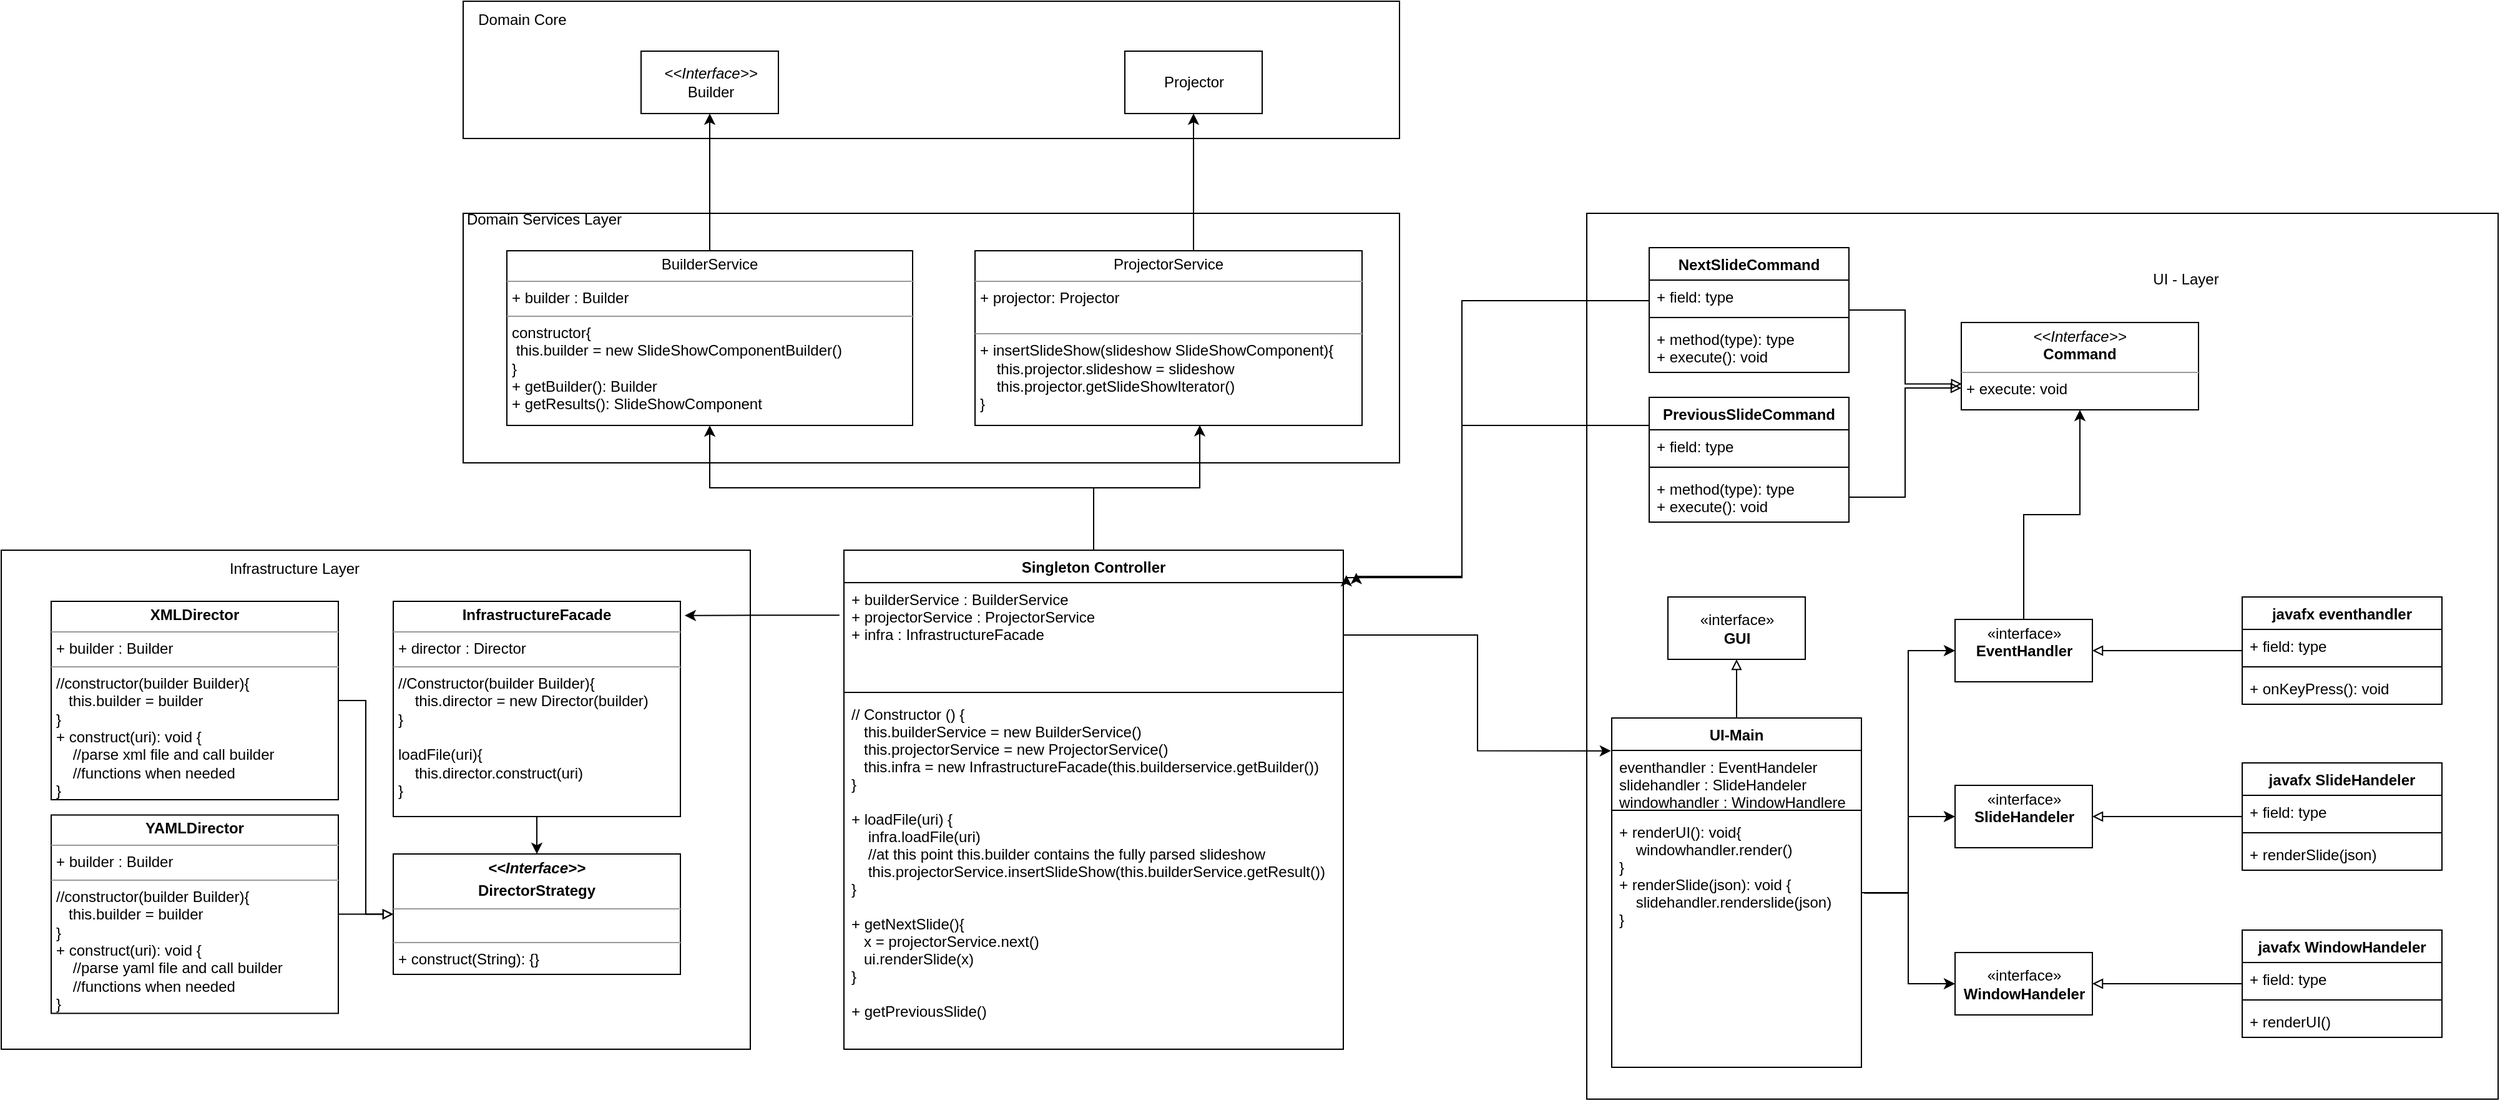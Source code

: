 <mxfile version="20.4.0" type="device"><diagram id="mF3JP67GUEm6fDHGaowB" name="Page-1"><mxGraphModel dx="3408" dy="814" grid="1" gridSize="10" guides="1" tooltips="1" connect="1" arrows="1" fold="1" page="1" pageScale="1" pageWidth="1654" pageHeight="2336" math="0" shadow="0"><root><mxCell id="0"/><mxCell id="1" parent="0"/><mxCell id="5RUUczxLZr58IcCoSrDL-72" value="" style="rounded=0;whiteSpace=wrap;html=1;" parent="1" vertex="1"><mxGeometry x="1240" y="200" width="730" height="710" as="geometry"/></mxCell><mxCell id="5RUUczxLZr58IcCoSrDL-5" value="" style="rounded=0;whiteSpace=wrap;html=1;" parent="1" vertex="1"><mxGeometry x="340" y="30" width="750" height="110" as="geometry"/></mxCell><mxCell id="M1DCnOVMe1FgR4olCZar-26" value="" style="rounded=0;whiteSpace=wrap;html=1;" parent="1" vertex="1"><mxGeometry x="340" y="200" width="750" height="200" as="geometry"/></mxCell><mxCell id="M1DCnOVMe1FgR4olCZar-16" value="" style="rounded=0;whiteSpace=wrap;html=1;" parent="1" vertex="1"><mxGeometry x="-30" y="470" width="600" height="400" as="geometry"/></mxCell><mxCell id="if9F0GtxYKwciyiOkwO_-5" style="edgeStyle=orthogonalEdgeStyle;rounded=0;orthogonalLoop=1;jettySize=auto;html=1;entryX=0.5;entryY=1;entryDx=0;entryDy=0;" edge="1" parent="1" source="M1DCnOVMe1FgR4olCZar-1" target="if9F0GtxYKwciyiOkwO_-2"><mxGeometry relative="1" as="geometry"/></mxCell><mxCell id="if9F0GtxYKwciyiOkwO_-10" style="edgeStyle=orthogonalEdgeStyle;rounded=0;orthogonalLoop=1;jettySize=auto;html=1;entryX=0.579;entryY=0.998;entryDx=0;entryDy=0;entryPerimeter=0;" edge="1" parent="1" source="M1DCnOVMe1FgR4olCZar-1" target="M1DCnOVMe1FgR4olCZar-18"><mxGeometry relative="1" as="geometry"><Array as="points"><mxPoint x="845" y="420"/><mxPoint x="930" y="420"/><mxPoint x="930" y="370"/></Array></mxGeometry></mxCell><mxCell id="M1DCnOVMe1FgR4olCZar-1" value="Singleton Controller" style="swimlane;fontStyle=1;align=center;verticalAlign=top;childLayout=stackLayout;horizontal=1;startSize=26;horizontalStack=0;resizeParent=1;resizeParentMax=0;resizeLast=0;collapsible=1;marginBottom=0;" parent="1" vertex="1"><mxGeometry x="645" y="470" width="400" height="400" as="geometry"/></mxCell><mxCell id="M1DCnOVMe1FgR4olCZar-2" value="+ builderService : BuilderService&#10;+ projectorService : ProjectorService&#10;+ infra : InfrastructureFacade" style="text;strokeColor=none;fillColor=none;align=left;verticalAlign=top;spacingLeft=4;spacingRight=4;overflow=hidden;rotatable=0;points=[[0,0.5],[1,0.5]];portConstraint=eastwest;" parent="M1DCnOVMe1FgR4olCZar-1" vertex="1"><mxGeometry y="26" width="400" height="84" as="geometry"/></mxCell><mxCell id="M1DCnOVMe1FgR4olCZar-3" value="" style="line;strokeWidth=1;fillColor=none;align=left;verticalAlign=middle;spacingTop=-1;spacingLeft=3;spacingRight=3;rotatable=0;labelPosition=right;points=[];portConstraint=eastwest;strokeColor=inherit;" parent="M1DCnOVMe1FgR4olCZar-1" vertex="1"><mxGeometry y="110" width="400" height="8" as="geometry"/></mxCell><mxCell id="M1DCnOVMe1FgR4olCZar-4" value="// Constructor () {&#10;   this.builderService = new BuilderService()&#10;   this.projectorService = new ProjectorService()&#10;   this.infra = new InfrastructureFacade(this.builderservice.getBuilder()) &#10;}&#10;&#10;+ loadFile(uri) {&#10;    infra.loadFile(uri)&#10;    //at this point this.builder contains the fully parsed slideshow&#10;    this.projectorService.insertSlideShow(this.builderService.getResult())&#10;}&#10;&#10;+ getNextSlide(){&#10;   x = projectorService.next()&#10;   ui.renderSlide(x)&#10;}&#10;&#10;+ getPreviousSlide()" style="text;strokeColor=none;fillColor=none;align=left;verticalAlign=top;spacingLeft=4;spacingRight=4;overflow=hidden;rotatable=0;points=[[0,0.5],[1,0.5]];portConstraint=eastwest;" parent="M1DCnOVMe1FgR4olCZar-1" vertex="1"><mxGeometry y="118" width="400" height="282" as="geometry"/></mxCell><mxCell id="if9F0GtxYKwciyiOkwO_-8" style="edgeStyle=orthogonalEdgeStyle;rounded=0;orthogonalLoop=1;jettySize=auto;html=1;entryX=0.5;entryY=0;entryDx=0;entryDy=0;" edge="1" parent="1" source="M1DCnOVMe1FgR4olCZar-5" target="if9F0GtxYKwciyiOkwO_-6"><mxGeometry relative="1" as="geometry"/></mxCell><mxCell id="M1DCnOVMe1FgR4olCZar-5" value="&lt;p style=&quot;margin:0px;margin-top:4px;text-align:center;&quot;&gt;&lt;b&gt;InfrastructureFacade&lt;/b&gt;&lt;/p&gt;&lt;hr size=&quot;1&quot;&gt;&lt;p style=&quot;margin:0px;margin-left:4px;&quot;&gt;+ director : Director&lt;br&gt;&lt;/p&gt;&lt;hr size=&quot;1&quot;&gt;&lt;p style=&quot;margin:0px;margin-left:4px;&quot;&gt;//Constructor(builder Builder){&lt;/p&gt;&lt;p style=&quot;margin:0px;margin-left:4px;&quot;&gt;&amp;nbsp; &amp;nbsp; this.director = new Director(builder)&lt;/p&gt;&lt;p style=&quot;margin:0px;margin-left:4px;&quot;&gt;}&lt;/p&gt;&lt;p style=&quot;margin:0px;margin-left:4px;&quot;&gt;&lt;br&gt;&lt;/p&gt;&lt;p style=&quot;margin:0px;margin-left:4px;&quot;&gt;loadFile(uri){&lt;/p&gt;&lt;p style=&quot;margin:0px;margin-left:4px;&quot;&gt;&amp;nbsp; &amp;nbsp; this.director.construct(uri)&lt;/p&gt;&lt;p style=&quot;margin:0px;margin-left:4px;&quot;&gt;}&lt;/p&gt;&lt;p style=&quot;margin:0px;margin-left:4px;&quot;&gt;&lt;br&gt;&lt;/p&gt;&lt;p style=&quot;margin:0px;margin-left:4px;&quot;&gt;&lt;br&gt;&lt;/p&gt;" style="verticalAlign=top;align=left;overflow=fill;fontSize=12;fontFamily=Helvetica;html=1;" parent="1" vertex="1"><mxGeometry x="284" y="511" width="230" height="172.5" as="geometry"/></mxCell><mxCell id="M1DCnOVMe1FgR4olCZar-6" style="edgeStyle=orthogonalEdgeStyle;rounded=0;orthogonalLoop=1;jettySize=auto;html=1;entryX=1.015;entryY=0.066;entryDx=0;entryDy=0;exitX=-0.009;exitY=0.311;exitDx=0;exitDy=0;exitPerimeter=0;entryPerimeter=0;" parent="1" source="M1DCnOVMe1FgR4olCZar-2" target="M1DCnOVMe1FgR4olCZar-5" edge="1"><mxGeometry relative="1" as="geometry"/></mxCell><mxCell id="M1DCnOVMe1FgR4olCZar-17" value="Infrastructure Layer" style="text;html=1;strokeColor=none;fillColor=none;align=center;verticalAlign=middle;whiteSpace=wrap;rounded=0;" parent="1" vertex="1"><mxGeometry x="120" y="470" width="170" height="30" as="geometry"/></mxCell><mxCell id="M1DCnOVMe1FgR4olCZar-29" style="edgeStyle=orthogonalEdgeStyle;rounded=0;orthogonalLoop=1;jettySize=auto;html=1;entryX=0.5;entryY=1;entryDx=0;entryDy=0;endArrow=classic;endFill=1;exitX=0.5;exitY=0;exitDx=0;exitDy=0;" parent="1" source="M1DCnOVMe1FgR4olCZar-18" target="M1DCnOVMe1FgR4olCZar-28" edge="1"><mxGeometry relative="1" as="geometry"><Array as="points"><mxPoint x="925" y="140"/><mxPoint x="925" y="140"/></Array></mxGeometry></mxCell><mxCell id="M1DCnOVMe1FgR4olCZar-18" value="&lt;p style=&quot;margin:0px;margin-top:4px;text-align:center;&quot;&gt;ProjectorService&lt;/p&gt;&lt;hr size=&quot;1&quot;&gt;&lt;p style=&quot;margin:0px;margin-left:4px;&quot;&gt;+ projector: Projector&lt;/p&gt;&lt;p style=&quot;margin:0px;margin-left:4px;&quot;&gt;&lt;br&gt;&lt;/p&gt;&lt;hr size=&quot;1&quot;&gt;&lt;p style=&quot;margin:0px;margin-left:4px;&quot;&gt;+ insertSlideShow(slideshow SlideShowComponent){&lt;/p&gt;&lt;p style=&quot;margin:0px;margin-left:4px;&quot;&gt;&amp;nbsp; &amp;nbsp; this.projector.slideshow = slideshow&lt;/p&gt;&lt;p style=&quot;margin:0px;margin-left:4px;&quot;&gt;&amp;nbsp; &amp;nbsp; this.projector.getSlideShowIterator()&lt;/p&gt;&lt;p style=&quot;margin:0px;margin-left:4px;&quot;&gt;}&lt;/p&gt;" style="verticalAlign=top;align=left;overflow=fill;fontSize=12;fontFamily=Helvetica;html=1;" parent="1" vertex="1"><mxGeometry x="750" y="230" width="310" height="140" as="geometry"/></mxCell><mxCell id="M1DCnOVMe1FgR4olCZar-27" value="Domain Services Layer" style="text;html=1;strokeColor=none;fillColor=none;align=center;verticalAlign=middle;whiteSpace=wrap;rounded=0;" parent="1" vertex="1"><mxGeometry x="320" y="190" width="170" height="30" as="geometry"/></mxCell><mxCell id="M1DCnOVMe1FgR4olCZar-28" value="Projector" style="html=1;" parent="1" vertex="1"><mxGeometry x="870" y="70" width="110" height="50" as="geometry"/></mxCell><mxCell id="5RUUczxLZr58IcCoSrDL-1" value="&lt;i&gt;&amp;lt;&amp;lt;Interface&amp;gt;&amp;gt;&lt;/i&gt;&lt;br&gt;Builder" style="html=1;" parent="1" vertex="1"><mxGeometry x="482.5" y="70" width="110" height="50" as="geometry"/></mxCell><mxCell id="5RUUczxLZr58IcCoSrDL-6" value="Domain Core" style="text;html=1;strokeColor=none;fillColor=none;align=center;verticalAlign=middle;whiteSpace=wrap;rounded=0;" parent="1" vertex="1"><mxGeometry x="340" y="30" width="95" height="30" as="geometry"/></mxCell><mxCell id="5RUUczxLZr58IcCoSrDL-14" style="edgeStyle=orthogonalEdgeStyle;rounded=0;orthogonalLoop=1;jettySize=auto;html=1;entryX=0.5;entryY=1;entryDx=0;entryDy=0;endArrow=block;endFill=0;" parent="1" source="5RUUczxLZr58IcCoSrDL-7" target="5RUUczxLZr58IcCoSrDL-12" edge="1"><mxGeometry relative="1" as="geometry"/></mxCell><mxCell id="5RUUczxLZr58IcCoSrDL-61" style="edgeStyle=orthogonalEdgeStyle;rounded=0;orthogonalLoop=1;jettySize=auto;html=1;entryX=0;entryY=0.5;entryDx=0;entryDy=0;startArrow=none;startFill=0;endArrow=classic;endFill=1;" parent="1" source="5RUUczxLZr58IcCoSrDL-7" target="5RUUczxLZr58IcCoSrDL-53" edge="1"><mxGeometry relative="1" as="geometry"/></mxCell><mxCell id="5RUUczxLZr58IcCoSrDL-62" style="edgeStyle=orthogonalEdgeStyle;rounded=0;orthogonalLoop=1;jettySize=auto;html=1;entryX=0;entryY=0.5;entryDx=0;entryDy=0;startArrow=none;startFill=0;endArrow=classic;endFill=1;" parent="1" source="5RUUczxLZr58IcCoSrDL-7" target="5RUUczxLZr58IcCoSrDL-60" edge="1"><mxGeometry relative="1" as="geometry"/></mxCell><mxCell id="5RUUczxLZr58IcCoSrDL-7" value="UI-Main" style="swimlane;fontStyle=1;align=center;verticalAlign=top;childLayout=stackLayout;horizontal=1;startSize=26;horizontalStack=0;resizeParent=1;resizeParentMax=0;resizeLast=0;collapsible=1;marginBottom=0;" parent="1" vertex="1"><mxGeometry x="1260" y="604.5" width="200" height="280" as="geometry"/></mxCell><mxCell id="5RUUczxLZr58IcCoSrDL-8" value="eventhandler : EventHandeler&#10;slidehandler : SlideHandeler&#10;windowhandler : WindowHandlere" style="text;strokeColor=none;fillColor=none;align=left;verticalAlign=top;spacingLeft=4;spacingRight=4;overflow=hidden;rotatable=0;points=[[0,0.5],[1,0.5]];portConstraint=eastwest;" parent="5RUUczxLZr58IcCoSrDL-7" vertex="1"><mxGeometry y="26" width="200" height="44" as="geometry"/></mxCell><mxCell id="5RUUczxLZr58IcCoSrDL-9" value="" style="line;strokeWidth=1;fillColor=none;align=left;verticalAlign=middle;spacingTop=-1;spacingLeft=3;spacingRight=3;rotatable=0;labelPosition=right;points=[];portConstraint=eastwest;strokeColor=inherit;" parent="5RUUczxLZr58IcCoSrDL-7" vertex="1"><mxGeometry y="70" width="200" height="8" as="geometry"/></mxCell><mxCell id="5RUUczxLZr58IcCoSrDL-10" value="+ renderUI(): void{&#10;    windowhandler.render()&#10;}&#10;+ renderSlide(json): void {&#10;    slidehandler.renderslide(json)&#10;}" style="text;strokeColor=none;fillColor=none;align=left;verticalAlign=top;spacingLeft=4;spacingRight=4;overflow=hidden;rotatable=0;points=[[0,0.5],[1,0.5]];portConstraint=eastwest;" parent="5RUUczxLZr58IcCoSrDL-7" vertex="1"><mxGeometry y="78" width="200" height="202" as="geometry"/></mxCell><mxCell id="5RUUczxLZr58IcCoSrDL-12" value="«interface»&lt;br&gt;&lt;b&gt;GUI&lt;/b&gt;" style="html=1;" parent="1" vertex="1"><mxGeometry x="1305" y="507.5" width="110" height="50" as="geometry"/></mxCell><mxCell id="5RUUczxLZr58IcCoSrDL-21" style="edgeStyle=orthogonalEdgeStyle;rounded=0;orthogonalLoop=1;jettySize=auto;html=1;entryX=0.5;entryY=1;entryDx=0;entryDy=0;endArrow=classic;endFill=1;exitX=0.5;exitY=0;exitDx=0;exitDy=0;" parent="1" source="5RUUczxLZr58IcCoSrDL-50" target="5RUUczxLZr58IcCoSrDL-20" edge="1"><mxGeometry relative="1" as="geometry"/></mxCell><mxCell id="5RUUczxLZr58IcCoSrDL-51" style="edgeStyle=orthogonalEdgeStyle;rounded=0;orthogonalLoop=1;jettySize=auto;html=1;entryX=1;entryY=0.5;entryDx=0;entryDy=0;startArrow=none;startFill=0;endArrow=block;endFill=0;" parent="1" source="5RUUczxLZr58IcCoSrDL-15" target="5RUUczxLZr58IcCoSrDL-50" edge="1"><mxGeometry relative="1" as="geometry"/></mxCell><mxCell id="5RUUczxLZr58IcCoSrDL-15" value="javafx eventhandler" style="swimlane;fontStyle=1;align=center;verticalAlign=top;childLayout=stackLayout;horizontal=1;startSize=26;horizontalStack=0;resizeParent=1;resizeParentMax=0;resizeLast=0;collapsible=1;marginBottom=0;" parent="1" vertex="1"><mxGeometry x="1765" y="507.5" width="160" height="86" as="geometry"/></mxCell><mxCell id="5RUUczxLZr58IcCoSrDL-16" value="+ field: type" style="text;strokeColor=none;fillColor=none;align=left;verticalAlign=top;spacingLeft=4;spacingRight=4;overflow=hidden;rotatable=0;points=[[0,0.5],[1,0.5]];portConstraint=eastwest;" parent="5RUUczxLZr58IcCoSrDL-15" vertex="1"><mxGeometry y="26" width="160" height="26" as="geometry"/></mxCell><mxCell id="5RUUczxLZr58IcCoSrDL-17" value="" style="line;strokeWidth=1;fillColor=none;align=left;verticalAlign=middle;spacingTop=-1;spacingLeft=3;spacingRight=3;rotatable=0;labelPosition=right;points=[];portConstraint=eastwest;strokeColor=inherit;" parent="5RUUczxLZr58IcCoSrDL-15" vertex="1"><mxGeometry y="52" width="160" height="8" as="geometry"/></mxCell><mxCell id="5RUUczxLZr58IcCoSrDL-18" value="+ onKeyPress(): void" style="text;strokeColor=none;fillColor=none;align=left;verticalAlign=top;spacingLeft=4;spacingRight=4;overflow=hidden;rotatable=0;points=[[0,0.5],[1,0.5]];portConstraint=eastwest;" parent="5RUUczxLZr58IcCoSrDL-15" vertex="1"><mxGeometry y="60" width="160" height="26" as="geometry"/></mxCell><mxCell id="5RUUczxLZr58IcCoSrDL-20" value="&lt;p style=&quot;margin:0px;margin-top:4px;text-align:center;&quot;&gt;&lt;i&gt;&amp;lt;&amp;lt;Interface&amp;gt;&amp;gt;&lt;/i&gt;&lt;br&gt;&lt;b&gt;Command&lt;/b&gt;&lt;/p&gt;&lt;hr size=&quot;1&quot;&gt;&lt;p style=&quot;margin:0px;margin-left:4px;&quot;&gt;&lt;/p&gt;&lt;p style=&quot;margin:0px;margin-left:4px;&quot;&gt;+ execute: void&lt;/p&gt;" style="verticalAlign=top;align=left;overflow=fill;fontSize=12;fontFamily=Helvetica;html=1;" parent="1" vertex="1"><mxGeometry x="1540" y="287.5" width="190" height="70" as="geometry"/></mxCell><mxCell id="5RUUczxLZr58IcCoSrDL-26" style="edgeStyle=orthogonalEdgeStyle;rounded=0;orthogonalLoop=1;jettySize=auto;html=1;entryX=0.002;entryY=0.704;entryDx=0;entryDy=0;entryPerimeter=0;endArrow=block;endFill=0;" parent="1" source="5RUUczxLZr58IcCoSrDL-22" target="5RUUczxLZr58IcCoSrDL-20" edge="1"><mxGeometry relative="1" as="geometry"/></mxCell><mxCell id="5RUUczxLZr58IcCoSrDL-71" style="edgeStyle=orthogonalEdgeStyle;rounded=0;orthogonalLoop=1;jettySize=auto;html=1;startArrow=none;startFill=0;endArrow=classic;endFill=1;entryX=1.006;entryY=-0.071;entryDx=0;entryDy=0;entryPerimeter=0;" parent="1" source="5RUUczxLZr58IcCoSrDL-22" target="M1DCnOVMe1FgR4olCZar-2" edge="1"><mxGeometry relative="1" as="geometry"><mxPoint x="1110.0" y="440.0" as="targetPoint"/><Array as="points"><mxPoint x="1140" y="270"/><mxPoint x="1140" y="492"/></Array></mxGeometry></mxCell><mxCell id="5RUUczxLZr58IcCoSrDL-22" value="NextSlideCommand" style="swimlane;fontStyle=1;align=center;verticalAlign=top;childLayout=stackLayout;horizontal=1;startSize=26;horizontalStack=0;resizeParent=1;resizeParentMax=0;resizeLast=0;collapsible=1;marginBottom=0;" parent="1" vertex="1"><mxGeometry x="1290" y="227.5" width="160" height="100" as="geometry"/></mxCell><mxCell id="5RUUczxLZr58IcCoSrDL-23" value="+ field: type" style="text;strokeColor=none;fillColor=none;align=left;verticalAlign=top;spacingLeft=4;spacingRight=4;overflow=hidden;rotatable=0;points=[[0,0.5],[1,0.5]];portConstraint=eastwest;" parent="5RUUczxLZr58IcCoSrDL-22" vertex="1"><mxGeometry y="26" width="160" height="26" as="geometry"/></mxCell><mxCell id="5RUUczxLZr58IcCoSrDL-24" value="" style="line;strokeWidth=1;fillColor=none;align=left;verticalAlign=middle;spacingTop=-1;spacingLeft=3;spacingRight=3;rotatable=0;labelPosition=right;points=[];portConstraint=eastwest;strokeColor=inherit;" parent="5RUUczxLZr58IcCoSrDL-22" vertex="1"><mxGeometry y="52" width="160" height="8" as="geometry"/></mxCell><mxCell id="5RUUczxLZr58IcCoSrDL-25" value="+ method(type): type&#10;+ execute(): void" style="text;strokeColor=none;fillColor=none;align=left;verticalAlign=top;spacingLeft=4;spacingRight=4;overflow=hidden;rotatable=0;points=[[0,0.5],[1,0.5]];portConstraint=eastwest;" parent="5RUUczxLZr58IcCoSrDL-22" vertex="1"><mxGeometry y="60" width="160" height="40" as="geometry"/></mxCell><mxCell id="5RUUczxLZr58IcCoSrDL-34" style="edgeStyle=orthogonalEdgeStyle;rounded=0;orthogonalLoop=1;jettySize=auto;html=1;entryX=-0.003;entryY=0.094;entryDx=0;entryDy=0;entryPerimeter=0;startArrow=none;startFill=0;endArrow=classic;endFill=1;" parent="1" source="M1DCnOVMe1FgR4olCZar-2" target="5RUUczxLZr58IcCoSrDL-7" edge="1"><mxGeometry relative="1" as="geometry"/></mxCell><mxCell id="5RUUczxLZr58IcCoSrDL-54" style="edgeStyle=orthogonalEdgeStyle;rounded=0;orthogonalLoop=1;jettySize=auto;html=1;startArrow=none;startFill=0;endArrow=block;endFill=0;" parent="1" source="5RUUczxLZr58IcCoSrDL-35" target="5RUUczxLZr58IcCoSrDL-53" edge="1"><mxGeometry relative="1" as="geometry"/></mxCell><mxCell id="5RUUczxLZr58IcCoSrDL-35" value="javafx SlideHandeler" style="swimlane;fontStyle=1;align=center;verticalAlign=top;childLayout=stackLayout;horizontal=1;startSize=26;horizontalStack=0;resizeParent=1;resizeParentMax=0;resizeLast=0;collapsible=1;marginBottom=0;" parent="1" vertex="1"><mxGeometry x="1765" y="640.5" width="160" height="86" as="geometry"/></mxCell><mxCell id="5RUUczxLZr58IcCoSrDL-36" value="+ field: type" style="text;strokeColor=none;fillColor=none;align=left;verticalAlign=top;spacingLeft=4;spacingRight=4;overflow=hidden;rotatable=0;points=[[0,0.5],[1,0.5]];portConstraint=eastwest;" parent="5RUUczxLZr58IcCoSrDL-35" vertex="1"><mxGeometry y="26" width="160" height="26" as="geometry"/></mxCell><mxCell id="5RUUczxLZr58IcCoSrDL-37" value="" style="line;strokeWidth=1;fillColor=none;align=left;verticalAlign=middle;spacingTop=-1;spacingLeft=3;spacingRight=3;rotatable=0;labelPosition=right;points=[];portConstraint=eastwest;strokeColor=inherit;" parent="5RUUczxLZr58IcCoSrDL-35" vertex="1"><mxGeometry y="52" width="160" height="8" as="geometry"/></mxCell><mxCell id="5RUUczxLZr58IcCoSrDL-38" value="+ renderSlide(json)" style="text;strokeColor=none;fillColor=none;align=left;verticalAlign=top;spacingLeft=4;spacingRight=4;overflow=hidden;rotatable=0;points=[[0,0.5],[1,0.5]];portConstraint=eastwest;" parent="5RUUczxLZr58IcCoSrDL-35" vertex="1"><mxGeometry y="60" width="160" height="26" as="geometry"/></mxCell><mxCell id="5RUUczxLZr58IcCoSrDL-50" value="«interface»&lt;br&gt;&lt;b&gt;EventHandler&lt;br&gt;&lt;br&gt;&lt;/b&gt;" style="html=1;" parent="1" vertex="1"><mxGeometry x="1535" y="525.5" width="110" height="50" as="geometry"/></mxCell><mxCell id="5RUUczxLZr58IcCoSrDL-52" style="edgeStyle=orthogonalEdgeStyle;rounded=0;orthogonalLoop=1;jettySize=auto;html=1;entryX=0;entryY=0.5;entryDx=0;entryDy=0;startArrow=none;startFill=0;endArrow=classic;endFill=1;exitX=1.011;exitY=0.309;exitDx=0;exitDy=0;exitPerimeter=0;" parent="1" source="5RUUczxLZr58IcCoSrDL-10" target="5RUUczxLZr58IcCoSrDL-50" edge="1"><mxGeometry relative="1" as="geometry"/></mxCell><mxCell id="5RUUczxLZr58IcCoSrDL-53" value="«interface»&lt;br&gt;&lt;b&gt;SlideHandeler&lt;br&gt;&lt;br&gt;&lt;/b&gt;" style="html=1;" parent="1" vertex="1"><mxGeometry x="1535" y="658.5" width="110" height="50" as="geometry"/></mxCell><mxCell id="5RUUczxLZr58IcCoSrDL-55" style="edgeStyle=orthogonalEdgeStyle;rounded=0;orthogonalLoop=1;jettySize=auto;html=1;startArrow=none;startFill=0;endArrow=block;endFill=0;" parent="1" source="5RUUczxLZr58IcCoSrDL-56" target="5RUUczxLZr58IcCoSrDL-60" edge="1"><mxGeometry relative="1" as="geometry"/></mxCell><mxCell id="5RUUczxLZr58IcCoSrDL-56" value="javafx WindowHandeler" style="swimlane;fontStyle=1;align=center;verticalAlign=top;childLayout=stackLayout;horizontal=1;startSize=26;horizontalStack=0;resizeParent=1;resizeParentMax=0;resizeLast=0;collapsible=1;marginBottom=0;" parent="1" vertex="1"><mxGeometry x="1765" y="774.5" width="160" height="86" as="geometry"/></mxCell><mxCell id="5RUUczxLZr58IcCoSrDL-57" value="+ field: type" style="text;strokeColor=none;fillColor=none;align=left;verticalAlign=top;spacingLeft=4;spacingRight=4;overflow=hidden;rotatable=0;points=[[0,0.5],[1,0.5]];portConstraint=eastwest;" parent="5RUUczxLZr58IcCoSrDL-56" vertex="1"><mxGeometry y="26" width="160" height="26" as="geometry"/></mxCell><mxCell id="5RUUczxLZr58IcCoSrDL-58" value="" style="line;strokeWidth=1;fillColor=none;align=left;verticalAlign=middle;spacingTop=-1;spacingLeft=3;spacingRight=3;rotatable=0;labelPosition=right;points=[];portConstraint=eastwest;strokeColor=inherit;" parent="5RUUczxLZr58IcCoSrDL-56" vertex="1"><mxGeometry y="52" width="160" height="8" as="geometry"/></mxCell><mxCell id="5RUUczxLZr58IcCoSrDL-59" value="+ renderUI()" style="text;strokeColor=none;fillColor=none;align=left;verticalAlign=top;spacingLeft=4;spacingRight=4;overflow=hidden;rotatable=0;points=[[0,0.5],[1,0.5]];portConstraint=eastwest;" parent="5RUUczxLZr58IcCoSrDL-56" vertex="1"><mxGeometry y="60" width="160" height="26" as="geometry"/></mxCell><mxCell id="5RUUczxLZr58IcCoSrDL-60" value="«interface»&lt;br&gt;&lt;b&gt;WindowHandeler&lt;br&gt;&lt;/b&gt;" style="html=1;" parent="1" vertex="1"><mxGeometry x="1535" y="792.5" width="110" height="50" as="geometry"/></mxCell><mxCell id="5RUUczxLZr58IcCoSrDL-70" style="edgeStyle=orthogonalEdgeStyle;rounded=0;orthogonalLoop=1;jettySize=auto;html=1;entryX=1.026;entryY=-0.093;entryDx=0;entryDy=0;entryPerimeter=0;startArrow=none;startFill=0;endArrow=classic;endFill=1;" parent="1" source="5RUUczxLZr58IcCoSrDL-65" target="M1DCnOVMe1FgR4olCZar-2" edge="1"><mxGeometry relative="1" as="geometry"><Array as="points"><mxPoint x="1140" y="370"/><mxPoint x="1140" y="491"/></Array></mxGeometry></mxCell><mxCell id="5RUUczxLZr58IcCoSrDL-65" value="PreviousSlideCommand" style="swimlane;fontStyle=1;align=center;verticalAlign=top;childLayout=stackLayout;horizontal=1;startSize=26;horizontalStack=0;resizeParent=1;resizeParentMax=0;resizeLast=0;collapsible=1;marginBottom=0;" parent="1" vertex="1"><mxGeometry x="1290" y="347.5" width="160" height="100" as="geometry"/></mxCell><mxCell id="5RUUczxLZr58IcCoSrDL-66" value="+ field: type" style="text;strokeColor=none;fillColor=none;align=left;verticalAlign=top;spacingLeft=4;spacingRight=4;overflow=hidden;rotatable=0;points=[[0,0.5],[1,0.5]];portConstraint=eastwest;" parent="5RUUczxLZr58IcCoSrDL-65" vertex="1"><mxGeometry y="26" width="160" height="26" as="geometry"/></mxCell><mxCell id="5RUUczxLZr58IcCoSrDL-67" value="" style="line;strokeWidth=1;fillColor=none;align=left;verticalAlign=middle;spacingTop=-1;spacingLeft=3;spacingRight=3;rotatable=0;labelPosition=right;points=[];portConstraint=eastwest;strokeColor=inherit;" parent="5RUUczxLZr58IcCoSrDL-65" vertex="1"><mxGeometry y="52" width="160" height="8" as="geometry"/></mxCell><mxCell id="5RUUczxLZr58IcCoSrDL-68" value="+ method(type): type&#10;+ execute(): void" style="text;strokeColor=none;fillColor=none;align=left;verticalAlign=top;spacingLeft=4;spacingRight=4;overflow=hidden;rotatable=0;points=[[0,0.5],[1,0.5]];portConstraint=eastwest;" parent="5RUUczxLZr58IcCoSrDL-65" vertex="1"><mxGeometry y="60" width="160" height="40" as="geometry"/></mxCell><mxCell id="5RUUczxLZr58IcCoSrDL-69" style="edgeStyle=orthogonalEdgeStyle;rounded=0;orthogonalLoop=1;jettySize=auto;html=1;entryX=0;entryY=0.75;entryDx=0;entryDy=0;startArrow=none;startFill=0;endArrow=block;endFill=0;" parent="1" source="5RUUczxLZr58IcCoSrDL-68" target="5RUUczxLZr58IcCoSrDL-20" edge="1"><mxGeometry relative="1" as="geometry"/></mxCell><mxCell id="5RUUczxLZr58IcCoSrDL-73" value="UI - Layer" style="text;html=1;strokeColor=none;fillColor=none;align=center;verticalAlign=middle;whiteSpace=wrap;rounded=0;" parent="1" vertex="1"><mxGeometry x="1690" y="237.5" width="60" height="30" as="geometry"/></mxCell><mxCell id="if9F0GtxYKwciyiOkwO_-3" style="edgeStyle=orthogonalEdgeStyle;rounded=0;orthogonalLoop=1;jettySize=auto;html=1;" edge="1" parent="1" source="if9F0GtxYKwciyiOkwO_-2" target="5RUUczxLZr58IcCoSrDL-1"><mxGeometry relative="1" as="geometry"/></mxCell><mxCell id="if9F0GtxYKwciyiOkwO_-2" value="&lt;p style=&quot;margin:0px;margin-top:4px;text-align:center;&quot;&gt;BuilderService&lt;/p&gt;&lt;hr size=&quot;1&quot;&gt;&lt;p style=&quot;margin:0px;margin-left:4px;&quot;&gt;+ builder : Builder&lt;/p&gt;&lt;hr size=&quot;1&quot;&gt;&lt;p style=&quot;margin:0px;margin-left:4px;&quot;&gt;constructor{&lt;/p&gt;&lt;p style=&quot;margin:0px;margin-left:4px;&quot;&gt;&amp;nbsp;this.builder = new SlideShowComponentBuilder()&lt;/p&gt;&lt;p style=&quot;margin:0px;margin-left:4px;&quot;&gt;}&lt;/p&gt;&lt;p style=&quot;margin:0px;margin-left:4px;&quot;&gt;+ getBuilder(): Builder&lt;/p&gt;&lt;p style=&quot;margin:0px;margin-left:4px;&quot;&gt;+ getResults(): SlideShowComponent&lt;/p&gt;" style="verticalAlign=top;align=left;overflow=fill;fontSize=12;fontFamily=Helvetica;html=1;" vertex="1" parent="1"><mxGeometry x="375" y="230" width="325" height="140" as="geometry"/></mxCell><mxCell id="if9F0GtxYKwciyiOkwO_-6" value="&lt;p style=&quot;margin:0px;margin-top:4px;text-align:center;&quot;&gt;&lt;b&gt;&lt;i&gt;&amp;lt;&amp;lt;Interface&amp;gt;&amp;gt;&lt;/i&gt;&lt;/b&gt;&lt;/p&gt;&lt;p style=&quot;margin:0px;margin-top:4px;text-align:center;&quot;&gt;&lt;b&gt;DirectorStrategy&lt;/b&gt;&lt;/p&gt;&lt;hr size=&quot;1&quot;&gt;&lt;p style=&quot;margin:0px;margin-left:4px;&quot;&gt;&lt;br&gt;&lt;/p&gt;&lt;hr size=&quot;1&quot;&gt;&lt;p style=&quot;margin:0px;margin-left:4px;&quot;&gt;&lt;span style=&quot;background-color: initial;&quot;&gt;+ construct(String): {&lt;/span&gt;&lt;span style=&quot;background-color: initial;&quot;&gt;}&lt;/span&gt;&lt;/p&gt;" style="verticalAlign=top;align=left;overflow=fill;fontSize=12;fontFamily=Helvetica;html=1;" vertex="1" parent="1"><mxGeometry x="284" y="713.5" width="230" height="96.5" as="geometry"/></mxCell><mxCell id="if9F0GtxYKwciyiOkwO_-12" style="edgeStyle=orthogonalEdgeStyle;rounded=0;orthogonalLoop=1;jettySize=auto;html=1;entryX=0;entryY=0.5;entryDx=0;entryDy=0;endArrow=block;endFill=0;" edge="1" parent="1" source="if9F0GtxYKwciyiOkwO_-11" target="if9F0GtxYKwciyiOkwO_-6"><mxGeometry relative="1" as="geometry"/></mxCell><mxCell id="if9F0GtxYKwciyiOkwO_-11" value="&lt;p style=&quot;margin:0px;margin-top:4px;text-align:center;&quot;&gt;&lt;b style=&quot;background-color: initial;&quot;&gt;XMLDirector&lt;/b&gt;&lt;br&gt;&lt;/p&gt;&lt;hr size=&quot;1&quot;&gt;&lt;p style=&quot;margin:0px;margin-left:4px;&quot;&gt;+ builder : Builder&lt;/p&gt;&lt;hr size=&quot;1&quot;&gt;&lt;p style=&quot;margin:0px;margin-left:4px;&quot;&gt;//constructor(builder Builder){&lt;/p&gt;&lt;p style=&quot;margin:0px;margin-left:4px;&quot;&gt;&amp;nbsp; &amp;nbsp;this.builder = builder&lt;/p&gt;&lt;p style=&quot;margin:0px;margin-left:4px;&quot;&gt;}&lt;/p&gt;&lt;p style=&quot;margin:0px;margin-left:4px;&quot;&gt;+ construct(uri): void {&lt;/p&gt;&lt;p style=&quot;margin:0px;margin-left:4px;&quot;&gt;&amp;nbsp; &amp;nbsp; //parse xml file and call builder&lt;/p&gt;&lt;p style=&quot;margin:0px;margin-left:4px;&quot;&gt;&amp;nbsp; &amp;nbsp; //functions when needed&lt;/p&gt;&lt;p style=&quot;margin:0px;margin-left:4px;&quot;&gt;}&lt;/p&gt;" style="verticalAlign=top;align=left;overflow=fill;fontSize=12;fontFamily=Helvetica;html=1;" vertex="1" parent="1"><mxGeometry x="10" y="511" width="230" height="159" as="geometry"/></mxCell><mxCell id="if9F0GtxYKwciyiOkwO_-14" value="" style="edgeStyle=orthogonalEdgeStyle;rounded=0;orthogonalLoop=1;jettySize=auto;html=1;endArrow=block;endFill=0;" edge="1" parent="1" source="if9F0GtxYKwciyiOkwO_-13" target="if9F0GtxYKwciyiOkwO_-6"><mxGeometry relative="1" as="geometry"/></mxCell><mxCell id="if9F0GtxYKwciyiOkwO_-13" value="&lt;p style=&quot;margin:0px;margin-top:4px;text-align:center;&quot;&gt;&lt;b style=&quot;background-color: initial;&quot;&gt;YAMLDirector&lt;/b&gt;&lt;br&gt;&lt;/p&gt;&lt;hr size=&quot;1&quot;&gt;&lt;p style=&quot;margin:0px;margin-left:4px;&quot;&gt;+ builder : Builder&lt;/p&gt;&lt;hr size=&quot;1&quot;&gt;&lt;p style=&quot;margin:0px;margin-left:4px;&quot;&gt;//constructor(builder Builder){&lt;/p&gt;&lt;p style=&quot;margin:0px;margin-left:4px;&quot;&gt;&amp;nbsp; &amp;nbsp;this.builder = builder&lt;/p&gt;&lt;p style=&quot;margin:0px;margin-left:4px;&quot;&gt;}&lt;/p&gt;&lt;p style=&quot;margin:0px;margin-left:4px;&quot;&gt;+ construct(uri): void {&lt;/p&gt;&lt;p style=&quot;margin:0px;margin-left:4px;&quot;&gt;&amp;nbsp; &amp;nbsp; //parse yaml file and call builder&lt;/p&gt;&lt;p style=&quot;margin:0px;margin-left:4px;&quot;&gt;&amp;nbsp; &amp;nbsp; //functions when needed&lt;/p&gt;&lt;p style=&quot;margin:0px;margin-left:4px;&quot;&gt;}&lt;/p&gt;" style="verticalAlign=top;align=left;overflow=fill;fontSize=12;fontFamily=Helvetica;html=1;" vertex="1" parent="1"><mxGeometry x="10" y="682.25" width="230" height="159" as="geometry"/></mxCell></root></mxGraphModel></diagram></mxfile>